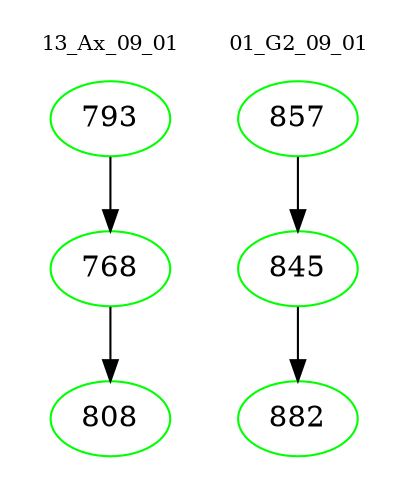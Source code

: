 digraph{
subgraph cluster_0 {
color = white
label = "13_Ax_09_01";
fontsize=10;
T0_793 [label="793", color="green"]
T0_793 -> T0_768 [color="black"]
T0_768 [label="768", color="green"]
T0_768 -> T0_808 [color="black"]
T0_808 [label="808", color="green"]
}
subgraph cluster_1 {
color = white
label = "01_G2_09_01";
fontsize=10;
T1_857 [label="857", color="green"]
T1_857 -> T1_845 [color="black"]
T1_845 [label="845", color="green"]
T1_845 -> T1_882 [color="black"]
T1_882 [label="882", color="green"]
}
}
